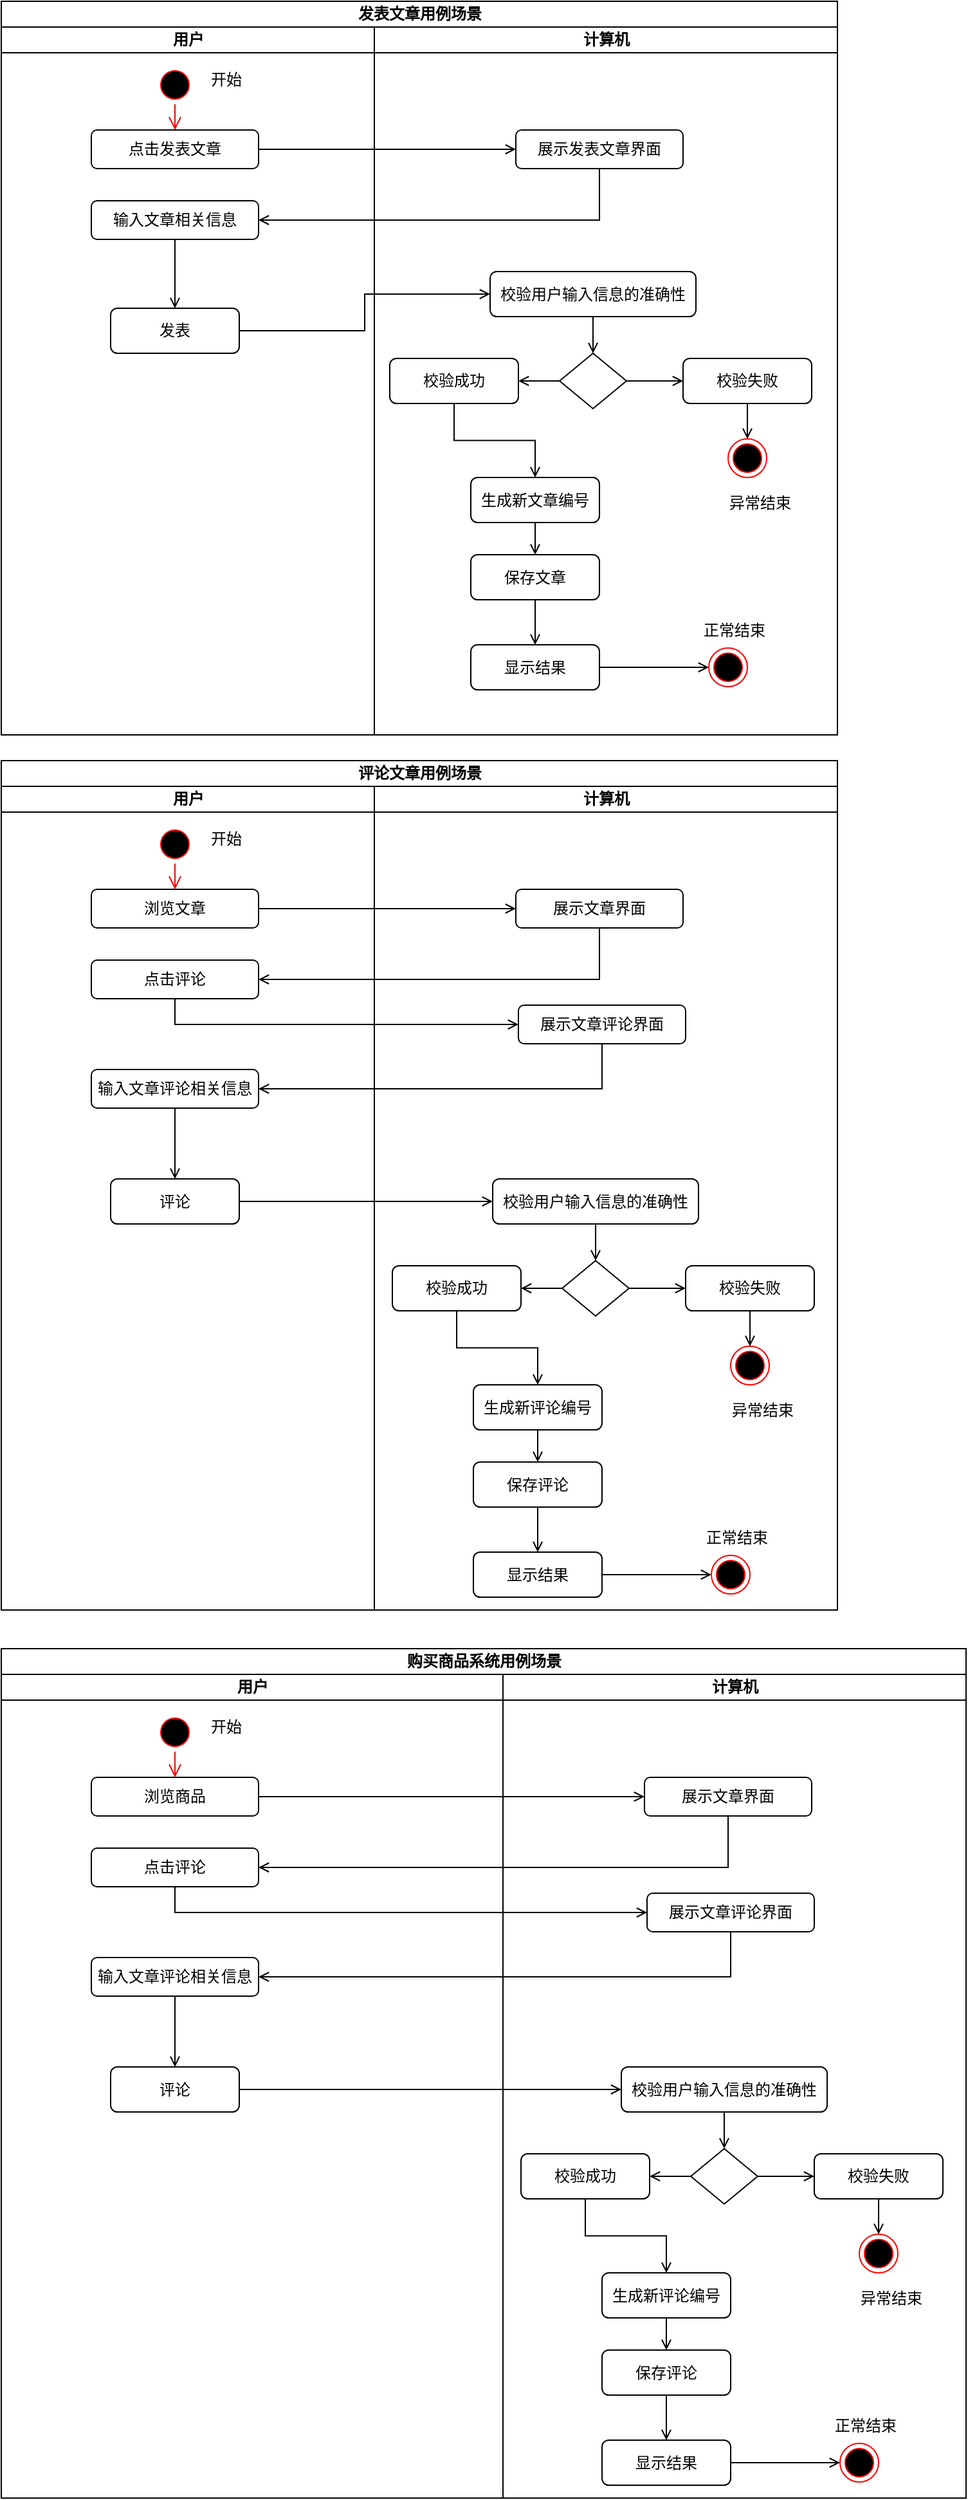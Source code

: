 <mxfile version="10.5.9" type="github"><diagram id="jBasl8lgkb4JKTrWV-qp" name="Page-1"><mxGraphModel dx="1158" dy="766" grid="1" gridSize="10" guides="1" tooltips="1" connect="1" arrows="1" fold="1" page="1" pageScale="1" pageWidth="1000" pageHeight="1169" math="0" shadow="0"><root><mxCell id="0"/><mxCell id="1" parent="0"/><mxCell id="3nHpxiF2lvMLMRA03GOL-1" value="发表文章用例场景" style="swimlane;html=1;childLayout=stackLayout;resizeParent=1;resizeParentMax=0;startSize=20;" parent="1" vertex="1"><mxGeometry x="20" y="20" width="650" height="570" as="geometry"/></mxCell><mxCell id="3nHpxiF2lvMLMRA03GOL-2" value="用户" style="swimlane;html=1;startSize=20;" parent="3nHpxiF2lvMLMRA03GOL-1" vertex="1"><mxGeometry y="20" width="290" height="550" as="geometry"/></mxCell><mxCell id="y1vb7JaNvTkRQ3xU6sZH-1" value="" style="ellipse;html=1;shape=startState;fillColor=#000000;strokeColor=#ff0000;" vertex="1" parent="3nHpxiF2lvMLMRA03GOL-2"><mxGeometry x="120" y="30" width="30" height="30" as="geometry"/></mxCell><mxCell id="y1vb7JaNvTkRQ3xU6sZH-2" value="" style="edgeStyle=orthogonalEdgeStyle;html=1;verticalAlign=bottom;endArrow=open;endSize=8;strokeColor=#ff0000;entryX=0.5;entryY=0;entryDx=0;entryDy=0;" edge="1" source="y1vb7JaNvTkRQ3xU6sZH-1" parent="3nHpxiF2lvMLMRA03GOL-2" target="y1vb7JaNvTkRQ3xU6sZH-3"><mxGeometry relative="1" as="geometry"><mxPoint x="135" y="100" as="targetPoint"/></mxGeometry></mxCell><mxCell id="y1vb7JaNvTkRQ3xU6sZH-3" value="点击发表文章" style="rounded=1;whiteSpace=wrap;html=1;" vertex="1" parent="3nHpxiF2lvMLMRA03GOL-2"><mxGeometry x="70" y="80" width="130" height="30" as="geometry"/></mxCell><mxCell id="y1vb7JaNvTkRQ3xU6sZH-38" style="edgeStyle=orthogonalEdgeStyle;rounded=0;orthogonalLoop=1;jettySize=auto;html=1;endArrow=open;endFill=0;" edge="1" parent="3nHpxiF2lvMLMRA03GOL-2" source="y1vb7JaNvTkRQ3xU6sZH-7" target="y1vb7JaNvTkRQ3xU6sZH-18"><mxGeometry relative="1" as="geometry"/></mxCell><mxCell id="y1vb7JaNvTkRQ3xU6sZH-7" value="输入文章相关信息" style="rounded=1;whiteSpace=wrap;html=1;" vertex="1" parent="3nHpxiF2lvMLMRA03GOL-2"><mxGeometry x="70" y="135" width="130" height="30" as="geometry"/></mxCell><mxCell id="y1vb7JaNvTkRQ3xU6sZH-18" value="发表" style="rounded=1;whiteSpace=wrap;html=1;" vertex="1" parent="3nHpxiF2lvMLMRA03GOL-2"><mxGeometry x="85" y="218.5" width="100" height="35" as="geometry"/></mxCell><mxCell id="y1vb7JaNvTkRQ3xU6sZH-36" value="开始" style="text;html=1;strokeColor=none;fillColor=none;align=center;verticalAlign=middle;whiteSpace=wrap;rounded=0;" vertex="1" parent="3nHpxiF2lvMLMRA03GOL-2"><mxGeometry x="150" y="32" width="50" height="18" as="geometry"/></mxCell><mxCell id="3nHpxiF2lvMLMRA03GOL-3" value="计算机" style="swimlane;html=1;startSize=20;" parent="3nHpxiF2lvMLMRA03GOL-1" vertex="1"><mxGeometry x="290" y="20" width="360" height="550" as="geometry"/></mxCell><mxCell id="y1vb7JaNvTkRQ3xU6sZH-5" value="展示发表文章界面" style="rounded=1;whiteSpace=wrap;html=1;" vertex="1" parent="3nHpxiF2lvMLMRA03GOL-3"><mxGeometry x="110" y="80" width="130" height="30" as="geometry"/></mxCell><mxCell id="y1vb7JaNvTkRQ3xU6sZH-12" style="edgeStyle=orthogonalEdgeStyle;rounded=0;orthogonalLoop=1;jettySize=auto;html=1;entryX=0.5;entryY=0;entryDx=0;entryDy=0;endArrow=open;endFill=0;" edge="1" parent="3nHpxiF2lvMLMRA03GOL-3" source="y1vb7JaNvTkRQ3xU6sZH-9" target="y1vb7JaNvTkRQ3xU6sZH-11"><mxGeometry relative="1" as="geometry"/></mxCell><mxCell id="y1vb7JaNvTkRQ3xU6sZH-9" value="校验用户输入信息的准确性" style="rounded=1;whiteSpace=wrap;html=1;" vertex="1" parent="3nHpxiF2lvMLMRA03GOL-3"><mxGeometry x="90" y="190" width="160" height="35" as="geometry"/></mxCell><mxCell id="y1vb7JaNvTkRQ3xU6sZH-14" style="edgeStyle=orthogonalEdgeStyle;rounded=0;orthogonalLoop=1;jettySize=auto;html=1;entryX=0;entryY=0.5;entryDx=0;entryDy=0;endArrow=open;endFill=0;" edge="1" parent="3nHpxiF2lvMLMRA03GOL-3" source="y1vb7JaNvTkRQ3xU6sZH-11" target="y1vb7JaNvTkRQ3xU6sZH-13"><mxGeometry relative="1" as="geometry"/></mxCell><mxCell id="y1vb7JaNvTkRQ3xU6sZH-16" style="edgeStyle=orthogonalEdgeStyle;rounded=0;orthogonalLoop=1;jettySize=auto;html=1;entryX=1;entryY=0.5;entryDx=0;entryDy=0;endArrow=open;endFill=0;" edge="1" parent="3nHpxiF2lvMLMRA03GOL-3" source="y1vb7JaNvTkRQ3xU6sZH-11" target="y1vb7JaNvTkRQ3xU6sZH-15"><mxGeometry relative="1" as="geometry"/></mxCell><mxCell id="y1vb7JaNvTkRQ3xU6sZH-11" value="" style="rhombus;whiteSpace=wrap;html=1;" vertex="1" parent="3nHpxiF2lvMLMRA03GOL-3"><mxGeometry x="144" y="253.5" width="52" height="43" as="geometry"/></mxCell><mxCell id="y1vb7JaNvTkRQ3xU6sZH-29" style="edgeStyle=orthogonalEdgeStyle;rounded=0;orthogonalLoop=1;jettySize=auto;html=1;entryX=0.5;entryY=0;entryDx=0;entryDy=0;endArrow=open;endFill=0;" edge="1" parent="3nHpxiF2lvMLMRA03GOL-3" source="y1vb7JaNvTkRQ3xU6sZH-13" target="y1vb7JaNvTkRQ3xU6sZH-27"><mxGeometry relative="1" as="geometry"/></mxCell><mxCell id="y1vb7JaNvTkRQ3xU6sZH-13" value="校验失败" style="rounded=1;whiteSpace=wrap;html=1;" vertex="1" parent="3nHpxiF2lvMLMRA03GOL-3"><mxGeometry x="240" y="257.5" width="100" height="35" as="geometry"/></mxCell><mxCell id="y1vb7JaNvTkRQ3xU6sZH-37" style="edgeStyle=orthogonalEdgeStyle;rounded=0;orthogonalLoop=1;jettySize=auto;html=1;entryX=0.5;entryY=0;entryDx=0;entryDy=0;endArrow=open;endFill=0;" edge="1" parent="3nHpxiF2lvMLMRA03GOL-3" source="y1vb7JaNvTkRQ3xU6sZH-15" target="y1vb7JaNvTkRQ3xU6sZH-21"><mxGeometry relative="1" as="geometry"/></mxCell><mxCell id="y1vb7JaNvTkRQ3xU6sZH-15" value="校验成功" style="rounded=1;whiteSpace=wrap;html=1;" vertex="1" parent="3nHpxiF2lvMLMRA03GOL-3"><mxGeometry x="12" y="257.5" width="100" height="35" as="geometry"/></mxCell><mxCell id="y1vb7JaNvTkRQ3xU6sZH-24" value="" style="edgeStyle=orthogonalEdgeStyle;rounded=0;orthogonalLoop=1;jettySize=auto;html=1;endArrow=open;endFill=0;" edge="1" parent="3nHpxiF2lvMLMRA03GOL-3" source="y1vb7JaNvTkRQ3xU6sZH-21" target="y1vb7JaNvTkRQ3xU6sZH-23"><mxGeometry relative="1" as="geometry"/></mxCell><mxCell id="y1vb7JaNvTkRQ3xU6sZH-21" value="生成新文章编号" style="rounded=1;whiteSpace=wrap;html=1;" vertex="1" parent="3nHpxiF2lvMLMRA03GOL-3"><mxGeometry x="75" y="350" width="100" height="35" as="geometry"/></mxCell><mxCell id="y1vb7JaNvTkRQ3xU6sZH-26" value="" style="edgeStyle=orthogonalEdgeStyle;rounded=0;orthogonalLoop=1;jettySize=auto;html=1;endArrow=open;endFill=0;" edge="1" parent="3nHpxiF2lvMLMRA03GOL-3" source="y1vb7JaNvTkRQ3xU6sZH-23" target="y1vb7JaNvTkRQ3xU6sZH-25"><mxGeometry relative="1" as="geometry"/></mxCell><mxCell id="y1vb7JaNvTkRQ3xU6sZH-23" value="保存文章" style="rounded=1;whiteSpace=wrap;html=1;" vertex="1" parent="3nHpxiF2lvMLMRA03GOL-3"><mxGeometry x="75" y="410" width="100" height="35" as="geometry"/></mxCell><mxCell id="y1vb7JaNvTkRQ3xU6sZH-31" style="edgeStyle=orthogonalEdgeStyle;rounded=0;orthogonalLoop=1;jettySize=auto;html=1;endArrow=open;endFill=0;" edge="1" parent="3nHpxiF2lvMLMRA03GOL-3" source="y1vb7JaNvTkRQ3xU6sZH-25" target="y1vb7JaNvTkRQ3xU6sZH-30"><mxGeometry relative="1" as="geometry"/></mxCell><mxCell id="y1vb7JaNvTkRQ3xU6sZH-25" value="显示结果" style="rounded=1;whiteSpace=wrap;html=1;" vertex="1" parent="3nHpxiF2lvMLMRA03GOL-3"><mxGeometry x="75" y="480" width="100" height="35" as="geometry"/></mxCell><mxCell id="y1vb7JaNvTkRQ3xU6sZH-27" value="" style="ellipse;html=1;shape=endState;fillColor=#000000;strokeColor=#ff0000;" vertex="1" parent="3nHpxiF2lvMLMRA03GOL-3"><mxGeometry x="275" y="320" width="30" height="30" as="geometry"/></mxCell><mxCell id="y1vb7JaNvTkRQ3xU6sZH-30" value="" style="ellipse;html=1;shape=endState;fillColor=#000000;strokeColor=#ff0000;" vertex="1" parent="3nHpxiF2lvMLMRA03GOL-3"><mxGeometry x="260" y="482.5" width="30" height="30" as="geometry"/></mxCell><mxCell id="y1vb7JaNvTkRQ3xU6sZH-34" value="异常结束" style="text;html=1;strokeColor=none;fillColor=none;align=center;verticalAlign=middle;whiteSpace=wrap;rounded=0;" vertex="1" parent="3nHpxiF2lvMLMRA03GOL-3"><mxGeometry x="270" y="358" width="60" height="23" as="geometry"/></mxCell><mxCell id="y1vb7JaNvTkRQ3xU6sZH-35" value="正常结束" style="text;html=1;strokeColor=none;fillColor=none;align=center;verticalAlign=middle;whiteSpace=wrap;rounded=0;" vertex="1" parent="3nHpxiF2lvMLMRA03GOL-3"><mxGeometry x="250" y="457" width="60" height="23" as="geometry"/></mxCell><mxCell id="y1vb7JaNvTkRQ3xU6sZH-6" value="" style="edgeStyle=orthogonalEdgeStyle;rounded=0;orthogonalLoop=1;jettySize=auto;html=1;endArrow=open;endFill=0;" edge="1" parent="3nHpxiF2lvMLMRA03GOL-1" source="y1vb7JaNvTkRQ3xU6sZH-3" target="y1vb7JaNvTkRQ3xU6sZH-5"><mxGeometry relative="1" as="geometry"/></mxCell><mxCell id="y1vb7JaNvTkRQ3xU6sZH-8" value="" style="edgeStyle=orthogonalEdgeStyle;rounded=0;orthogonalLoop=1;jettySize=auto;html=1;entryX=1;entryY=0.5;entryDx=0;entryDy=0;exitX=0.5;exitY=1;exitDx=0;exitDy=0;endArrow=open;endFill=0;" edge="1" parent="3nHpxiF2lvMLMRA03GOL-1" source="y1vb7JaNvTkRQ3xU6sZH-5" target="y1vb7JaNvTkRQ3xU6sZH-7"><mxGeometry relative="1" as="geometry"/></mxCell><mxCell id="y1vb7JaNvTkRQ3xU6sZH-39" style="edgeStyle=orthogonalEdgeStyle;rounded=0;orthogonalLoop=1;jettySize=auto;html=1;entryX=0;entryY=0.5;entryDx=0;entryDy=0;endArrow=open;endFill=0;" edge="1" parent="3nHpxiF2lvMLMRA03GOL-1" source="y1vb7JaNvTkRQ3xU6sZH-18" target="y1vb7JaNvTkRQ3xU6sZH-9"><mxGeometry relative="1" as="geometry"/></mxCell><mxCell id="y1vb7JaNvTkRQ3xU6sZH-40" value="评论文章用例场景" style="swimlane;html=1;childLayout=stackLayout;resizeParent=1;resizeParentMax=0;startSize=20;" vertex="1" parent="1"><mxGeometry x="20" y="610" width="650" height="660" as="geometry"/></mxCell><mxCell id="y1vb7JaNvTkRQ3xU6sZH-41" value="用户" style="swimlane;html=1;startSize=20;" vertex="1" parent="y1vb7JaNvTkRQ3xU6sZH-40"><mxGeometry y="20" width="290" height="640" as="geometry"/></mxCell><mxCell id="y1vb7JaNvTkRQ3xU6sZH-42" value="" style="ellipse;html=1;shape=startState;fillColor=#000000;strokeColor=#ff0000;" vertex="1" parent="y1vb7JaNvTkRQ3xU6sZH-41"><mxGeometry x="120" y="30" width="30" height="30" as="geometry"/></mxCell><mxCell id="y1vb7JaNvTkRQ3xU6sZH-43" value="" style="edgeStyle=orthogonalEdgeStyle;html=1;verticalAlign=bottom;endArrow=open;endSize=8;strokeColor=#ff0000;entryX=0.5;entryY=0;entryDx=0;entryDy=0;" edge="1" parent="y1vb7JaNvTkRQ3xU6sZH-41" source="y1vb7JaNvTkRQ3xU6sZH-42" target="y1vb7JaNvTkRQ3xU6sZH-44"><mxGeometry relative="1" as="geometry"><mxPoint x="135" y="100" as="targetPoint"/></mxGeometry></mxCell><mxCell id="y1vb7JaNvTkRQ3xU6sZH-44" value="浏览文章" style="rounded=1;whiteSpace=wrap;html=1;" vertex="1" parent="y1vb7JaNvTkRQ3xU6sZH-41"><mxGeometry x="70" y="80" width="130" height="30" as="geometry"/></mxCell><mxCell id="y1vb7JaNvTkRQ3xU6sZH-73" value="点击评论" style="rounded=1;whiteSpace=wrap;html=1;" vertex="1" parent="y1vb7JaNvTkRQ3xU6sZH-41"><mxGeometry x="70" y="135" width="130" height="30" as="geometry"/></mxCell><mxCell id="y1vb7JaNvTkRQ3xU6sZH-45" style="edgeStyle=orthogonalEdgeStyle;rounded=0;orthogonalLoop=1;jettySize=auto;html=1;endArrow=open;endFill=0;" edge="1" parent="y1vb7JaNvTkRQ3xU6sZH-41" source="y1vb7JaNvTkRQ3xU6sZH-46" target="y1vb7JaNvTkRQ3xU6sZH-47"><mxGeometry relative="1" as="geometry"/></mxCell><mxCell id="y1vb7JaNvTkRQ3xU6sZH-46" value="输入文章评论相关信息" style="rounded=1;whiteSpace=wrap;html=1;" vertex="1" parent="y1vb7JaNvTkRQ3xU6sZH-41"><mxGeometry x="70" y="220" width="130" height="30" as="geometry"/></mxCell><mxCell id="y1vb7JaNvTkRQ3xU6sZH-47" value="评论" style="rounded=1;whiteSpace=wrap;html=1;" vertex="1" parent="y1vb7JaNvTkRQ3xU6sZH-41"><mxGeometry x="85" y="305" width="100" height="35" as="geometry"/></mxCell><mxCell id="y1vb7JaNvTkRQ3xU6sZH-48" value="开始" style="text;html=1;strokeColor=none;fillColor=none;align=center;verticalAlign=middle;whiteSpace=wrap;rounded=0;" vertex="1" parent="y1vb7JaNvTkRQ3xU6sZH-41"><mxGeometry x="150" y="32" width="50" height="18" as="geometry"/></mxCell><mxCell id="y1vb7JaNvTkRQ3xU6sZH-72" style="edgeStyle=orthogonalEdgeStyle;rounded=0;orthogonalLoop=1;jettySize=auto;html=1;entryX=0;entryY=0.5;entryDx=0;entryDy=0;endArrow=open;endFill=0;" edge="1" parent="y1vb7JaNvTkRQ3xU6sZH-40" source="y1vb7JaNvTkRQ3xU6sZH-47" target="y1vb7JaNvTkRQ3xU6sZH-52"><mxGeometry relative="1" as="geometry"/></mxCell><mxCell id="y1vb7JaNvTkRQ3xU6sZH-49" value="计算机" style="swimlane;html=1;startSize=20;" vertex="1" parent="y1vb7JaNvTkRQ3xU6sZH-40"><mxGeometry x="290" y="20" width="360" height="640" as="geometry"/></mxCell><mxCell id="y1vb7JaNvTkRQ3xU6sZH-50" value="展示文章界面" style="rounded=1;whiteSpace=wrap;html=1;" vertex="1" parent="y1vb7JaNvTkRQ3xU6sZH-49"><mxGeometry x="110" y="80" width="130" height="30" as="geometry"/></mxCell><mxCell id="y1vb7JaNvTkRQ3xU6sZH-51" style="edgeStyle=orthogonalEdgeStyle;rounded=0;orthogonalLoop=1;jettySize=auto;html=1;entryX=0.5;entryY=0;entryDx=0;entryDy=0;endArrow=open;endFill=0;" edge="1" parent="y1vb7JaNvTkRQ3xU6sZH-49" source="y1vb7JaNvTkRQ3xU6sZH-52" target="y1vb7JaNvTkRQ3xU6sZH-55"><mxGeometry relative="1" as="geometry"/></mxCell><mxCell id="y1vb7JaNvTkRQ3xU6sZH-52" value="校验用户输入信息的准确性" style="rounded=1;whiteSpace=wrap;html=1;" vertex="1" parent="y1vb7JaNvTkRQ3xU6sZH-49"><mxGeometry x="92" y="305" width="160" height="35" as="geometry"/></mxCell><mxCell id="y1vb7JaNvTkRQ3xU6sZH-53" style="edgeStyle=orthogonalEdgeStyle;rounded=0;orthogonalLoop=1;jettySize=auto;html=1;entryX=0;entryY=0.5;entryDx=0;entryDy=0;endArrow=open;endFill=0;" edge="1" parent="y1vb7JaNvTkRQ3xU6sZH-49" source="y1vb7JaNvTkRQ3xU6sZH-55" target="y1vb7JaNvTkRQ3xU6sZH-57"><mxGeometry relative="1" as="geometry"/></mxCell><mxCell id="y1vb7JaNvTkRQ3xU6sZH-54" style="edgeStyle=orthogonalEdgeStyle;rounded=0;orthogonalLoop=1;jettySize=auto;html=1;entryX=1;entryY=0.5;entryDx=0;entryDy=0;endArrow=open;endFill=0;" edge="1" parent="y1vb7JaNvTkRQ3xU6sZH-49" source="y1vb7JaNvTkRQ3xU6sZH-55" target="y1vb7JaNvTkRQ3xU6sZH-59"><mxGeometry relative="1" as="geometry"/></mxCell><mxCell id="y1vb7JaNvTkRQ3xU6sZH-55" value="" style="rhombus;whiteSpace=wrap;html=1;" vertex="1" parent="y1vb7JaNvTkRQ3xU6sZH-49"><mxGeometry x="146" y="368.5" width="52" height="43" as="geometry"/></mxCell><mxCell id="y1vb7JaNvTkRQ3xU6sZH-56" style="edgeStyle=orthogonalEdgeStyle;rounded=0;orthogonalLoop=1;jettySize=auto;html=1;entryX=0.5;entryY=0;entryDx=0;entryDy=0;endArrow=open;endFill=0;" edge="1" parent="y1vb7JaNvTkRQ3xU6sZH-49" source="y1vb7JaNvTkRQ3xU6sZH-57" target="y1vb7JaNvTkRQ3xU6sZH-66"><mxGeometry relative="1" as="geometry"/></mxCell><mxCell id="y1vb7JaNvTkRQ3xU6sZH-57" value="校验失败" style="rounded=1;whiteSpace=wrap;html=1;" vertex="1" parent="y1vb7JaNvTkRQ3xU6sZH-49"><mxGeometry x="242" y="372.5" width="100" height="35" as="geometry"/></mxCell><mxCell id="y1vb7JaNvTkRQ3xU6sZH-58" style="edgeStyle=orthogonalEdgeStyle;rounded=0;orthogonalLoop=1;jettySize=auto;html=1;entryX=0.5;entryY=0;entryDx=0;entryDy=0;endArrow=open;endFill=0;" edge="1" parent="y1vb7JaNvTkRQ3xU6sZH-49" source="y1vb7JaNvTkRQ3xU6sZH-59" target="y1vb7JaNvTkRQ3xU6sZH-61"><mxGeometry relative="1" as="geometry"/></mxCell><mxCell id="y1vb7JaNvTkRQ3xU6sZH-59" value="校验成功" style="rounded=1;whiteSpace=wrap;html=1;" vertex="1" parent="y1vb7JaNvTkRQ3xU6sZH-49"><mxGeometry x="14" y="372.5" width="100" height="35" as="geometry"/></mxCell><mxCell id="y1vb7JaNvTkRQ3xU6sZH-60" value="" style="edgeStyle=orthogonalEdgeStyle;rounded=0;orthogonalLoop=1;jettySize=auto;html=1;endArrow=open;endFill=0;" edge="1" parent="y1vb7JaNvTkRQ3xU6sZH-49" source="y1vb7JaNvTkRQ3xU6sZH-61" target="y1vb7JaNvTkRQ3xU6sZH-63"><mxGeometry relative="1" as="geometry"/></mxCell><mxCell id="y1vb7JaNvTkRQ3xU6sZH-61" value="生成新评论编号" style="rounded=1;whiteSpace=wrap;html=1;" vertex="1" parent="y1vb7JaNvTkRQ3xU6sZH-49"><mxGeometry x="77" y="465" width="100" height="35" as="geometry"/></mxCell><mxCell id="y1vb7JaNvTkRQ3xU6sZH-62" value="" style="edgeStyle=orthogonalEdgeStyle;rounded=0;orthogonalLoop=1;jettySize=auto;html=1;endArrow=open;endFill=0;" edge="1" parent="y1vb7JaNvTkRQ3xU6sZH-49" source="y1vb7JaNvTkRQ3xU6sZH-63" target="y1vb7JaNvTkRQ3xU6sZH-65"><mxGeometry relative="1" as="geometry"/></mxCell><mxCell id="y1vb7JaNvTkRQ3xU6sZH-63" value="保存评论" style="rounded=1;whiteSpace=wrap;html=1;" vertex="1" parent="y1vb7JaNvTkRQ3xU6sZH-49"><mxGeometry x="77" y="525" width="100" height="35" as="geometry"/></mxCell><mxCell id="y1vb7JaNvTkRQ3xU6sZH-64" style="edgeStyle=orthogonalEdgeStyle;rounded=0;orthogonalLoop=1;jettySize=auto;html=1;endArrow=open;endFill=0;" edge="1" parent="y1vb7JaNvTkRQ3xU6sZH-49" source="y1vb7JaNvTkRQ3xU6sZH-65" target="y1vb7JaNvTkRQ3xU6sZH-67"><mxGeometry relative="1" as="geometry"/></mxCell><mxCell id="y1vb7JaNvTkRQ3xU6sZH-65" value="显示结果" style="rounded=1;whiteSpace=wrap;html=1;" vertex="1" parent="y1vb7JaNvTkRQ3xU6sZH-49"><mxGeometry x="77" y="595" width="100" height="35" as="geometry"/></mxCell><mxCell id="y1vb7JaNvTkRQ3xU6sZH-66" value="" style="ellipse;html=1;shape=endState;fillColor=#000000;strokeColor=#ff0000;" vertex="1" parent="y1vb7JaNvTkRQ3xU6sZH-49"><mxGeometry x="277" y="435" width="30" height="30" as="geometry"/></mxCell><mxCell id="y1vb7JaNvTkRQ3xU6sZH-67" value="" style="ellipse;html=1;shape=endState;fillColor=#000000;strokeColor=#ff0000;" vertex="1" parent="y1vb7JaNvTkRQ3xU6sZH-49"><mxGeometry x="262" y="597.5" width="30" height="30" as="geometry"/></mxCell><mxCell id="y1vb7JaNvTkRQ3xU6sZH-68" value="异常结束" style="text;html=1;strokeColor=none;fillColor=none;align=center;verticalAlign=middle;whiteSpace=wrap;rounded=0;" vertex="1" parent="y1vb7JaNvTkRQ3xU6sZH-49"><mxGeometry x="272" y="473" width="60" height="23" as="geometry"/></mxCell><mxCell id="y1vb7JaNvTkRQ3xU6sZH-69" value="正常结束" style="text;html=1;strokeColor=none;fillColor=none;align=center;verticalAlign=middle;whiteSpace=wrap;rounded=0;" vertex="1" parent="y1vb7JaNvTkRQ3xU6sZH-49"><mxGeometry x="252" y="572" width="60" height="23" as="geometry"/></mxCell><mxCell id="y1vb7JaNvTkRQ3xU6sZH-76" value="展示文章评论界面" style="rounded=1;whiteSpace=wrap;html=1;" vertex="1" parent="y1vb7JaNvTkRQ3xU6sZH-49"><mxGeometry x="112" y="170" width="130" height="30" as="geometry"/></mxCell><mxCell id="y1vb7JaNvTkRQ3xU6sZH-70" value="" style="edgeStyle=orthogonalEdgeStyle;rounded=0;orthogonalLoop=1;jettySize=auto;html=1;endArrow=open;endFill=0;" edge="1" parent="y1vb7JaNvTkRQ3xU6sZH-40" source="y1vb7JaNvTkRQ3xU6sZH-44" target="y1vb7JaNvTkRQ3xU6sZH-50"><mxGeometry relative="1" as="geometry"/></mxCell><mxCell id="y1vb7JaNvTkRQ3xU6sZH-71" value="" style="edgeStyle=orthogonalEdgeStyle;rounded=0;orthogonalLoop=1;jettySize=auto;html=1;entryX=1;entryY=0.5;entryDx=0;entryDy=0;exitX=0.5;exitY=1;exitDx=0;exitDy=0;endArrow=open;endFill=0;" edge="1" parent="y1vb7JaNvTkRQ3xU6sZH-40" source="y1vb7JaNvTkRQ3xU6sZH-50" target="y1vb7JaNvTkRQ3xU6sZH-73"><mxGeometry relative="1" as="geometry"/></mxCell><mxCell id="y1vb7JaNvTkRQ3xU6sZH-77" value="" style="edgeStyle=orthogonalEdgeStyle;rounded=0;orthogonalLoop=1;jettySize=auto;html=1;endArrow=open;endFill=0;exitX=0.5;exitY=1;exitDx=0;exitDy=0;entryX=0;entryY=0.5;entryDx=0;entryDy=0;" edge="1" parent="y1vb7JaNvTkRQ3xU6sZH-40" source="y1vb7JaNvTkRQ3xU6sZH-73" target="y1vb7JaNvTkRQ3xU6sZH-76"><mxGeometry relative="1" as="geometry"/></mxCell><mxCell id="y1vb7JaNvTkRQ3xU6sZH-78" style="edgeStyle=orthogonalEdgeStyle;rounded=0;orthogonalLoop=1;jettySize=auto;html=1;entryX=1;entryY=0.5;entryDx=0;entryDy=0;endArrow=open;endFill=0;exitX=0.5;exitY=1;exitDx=0;exitDy=0;" edge="1" parent="y1vb7JaNvTkRQ3xU6sZH-40" source="y1vb7JaNvTkRQ3xU6sZH-76" target="y1vb7JaNvTkRQ3xU6sZH-46"><mxGeometry relative="1" as="geometry"/></mxCell><mxCell id="y1vb7JaNvTkRQ3xU6sZH-79" value="购买商品系统用例场景" style="swimlane;html=1;childLayout=stackLayout;resizeParent=1;resizeParentMax=0;startSize=20;" vertex="1" parent="1"><mxGeometry x="20" y="1300" width="750" height="660" as="geometry"/></mxCell><mxCell id="y1vb7JaNvTkRQ3xU6sZH-80" value="用户" style="swimlane;html=1;startSize=20;" vertex="1" parent="y1vb7JaNvTkRQ3xU6sZH-79"><mxGeometry y="20" width="390" height="640" as="geometry"/></mxCell><mxCell id="y1vb7JaNvTkRQ3xU6sZH-81" value="" style="ellipse;html=1;shape=startState;fillColor=#000000;strokeColor=#ff0000;" vertex="1" parent="y1vb7JaNvTkRQ3xU6sZH-80"><mxGeometry x="120" y="30" width="30" height="30" as="geometry"/></mxCell><mxCell id="y1vb7JaNvTkRQ3xU6sZH-82" value="" style="edgeStyle=orthogonalEdgeStyle;html=1;verticalAlign=bottom;endArrow=open;endSize=8;strokeColor=#ff0000;entryX=0.5;entryY=0;entryDx=0;entryDy=0;" edge="1" parent="y1vb7JaNvTkRQ3xU6sZH-80" source="y1vb7JaNvTkRQ3xU6sZH-81" target="y1vb7JaNvTkRQ3xU6sZH-83"><mxGeometry relative="1" as="geometry"><mxPoint x="135" y="100" as="targetPoint"/></mxGeometry></mxCell><mxCell id="y1vb7JaNvTkRQ3xU6sZH-83" value="浏览商品" style="rounded=1;whiteSpace=wrap;html=1;" vertex="1" parent="y1vb7JaNvTkRQ3xU6sZH-80"><mxGeometry x="70" y="80" width="130" height="30" as="geometry"/></mxCell><mxCell id="y1vb7JaNvTkRQ3xU6sZH-84" value="点击评论" style="rounded=1;whiteSpace=wrap;html=1;" vertex="1" parent="y1vb7JaNvTkRQ3xU6sZH-80"><mxGeometry x="70" y="135" width="130" height="30" as="geometry"/></mxCell><mxCell id="y1vb7JaNvTkRQ3xU6sZH-85" style="edgeStyle=orthogonalEdgeStyle;rounded=0;orthogonalLoop=1;jettySize=auto;html=1;endArrow=open;endFill=0;" edge="1" parent="y1vb7JaNvTkRQ3xU6sZH-80" source="y1vb7JaNvTkRQ3xU6sZH-86" target="y1vb7JaNvTkRQ3xU6sZH-87"><mxGeometry relative="1" as="geometry"/></mxCell><mxCell id="y1vb7JaNvTkRQ3xU6sZH-86" value="输入文章评论相关信息" style="rounded=1;whiteSpace=wrap;html=1;" vertex="1" parent="y1vb7JaNvTkRQ3xU6sZH-80"><mxGeometry x="70" y="220" width="130" height="30" as="geometry"/></mxCell><mxCell id="y1vb7JaNvTkRQ3xU6sZH-87" value="评论" style="rounded=1;whiteSpace=wrap;html=1;" vertex="1" parent="y1vb7JaNvTkRQ3xU6sZH-80"><mxGeometry x="85" y="305" width="100" height="35" as="geometry"/></mxCell><mxCell id="y1vb7JaNvTkRQ3xU6sZH-88" value="开始" style="text;html=1;strokeColor=none;fillColor=none;align=center;verticalAlign=middle;whiteSpace=wrap;rounded=0;" vertex="1" parent="y1vb7JaNvTkRQ3xU6sZH-80"><mxGeometry x="150" y="32" width="50" height="18" as="geometry"/></mxCell><mxCell id="y1vb7JaNvTkRQ3xU6sZH-89" style="edgeStyle=orthogonalEdgeStyle;rounded=0;orthogonalLoop=1;jettySize=auto;html=1;entryX=0;entryY=0.5;entryDx=0;entryDy=0;endArrow=open;endFill=0;" edge="1" parent="y1vb7JaNvTkRQ3xU6sZH-79" source="y1vb7JaNvTkRQ3xU6sZH-87" target="y1vb7JaNvTkRQ3xU6sZH-93"><mxGeometry relative="1" as="geometry"/></mxCell><mxCell id="y1vb7JaNvTkRQ3xU6sZH-90" value="计算机" style="swimlane;html=1;startSize=20;" vertex="1" parent="y1vb7JaNvTkRQ3xU6sZH-79"><mxGeometry x="390" y="20" width="360" height="640" as="geometry"/></mxCell><mxCell id="y1vb7JaNvTkRQ3xU6sZH-91" value="展示文章界面" style="rounded=1;whiteSpace=wrap;html=1;" vertex="1" parent="y1vb7JaNvTkRQ3xU6sZH-90"><mxGeometry x="110" y="80" width="130" height="30" as="geometry"/></mxCell><mxCell id="y1vb7JaNvTkRQ3xU6sZH-92" style="edgeStyle=orthogonalEdgeStyle;rounded=0;orthogonalLoop=1;jettySize=auto;html=1;entryX=0.5;entryY=0;entryDx=0;entryDy=0;endArrow=open;endFill=0;" edge="1" parent="y1vb7JaNvTkRQ3xU6sZH-90" source="y1vb7JaNvTkRQ3xU6sZH-93" target="y1vb7JaNvTkRQ3xU6sZH-96"><mxGeometry relative="1" as="geometry"/></mxCell><mxCell id="y1vb7JaNvTkRQ3xU6sZH-93" value="校验用户输入信息的准确性" style="rounded=1;whiteSpace=wrap;html=1;" vertex="1" parent="y1vb7JaNvTkRQ3xU6sZH-90"><mxGeometry x="92" y="305" width="160" height="35" as="geometry"/></mxCell><mxCell id="y1vb7JaNvTkRQ3xU6sZH-94" style="edgeStyle=orthogonalEdgeStyle;rounded=0;orthogonalLoop=1;jettySize=auto;html=1;entryX=0;entryY=0.5;entryDx=0;entryDy=0;endArrow=open;endFill=0;" edge="1" parent="y1vb7JaNvTkRQ3xU6sZH-90" source="y1vb7JaNvTkRQ3xU6sZH-96" target="y1vb7JaNvTkRQ3xU6sZH-98"><mxGeometry relative="1" as="geometry"/></mxCell><mxCell id="y1vb7JaNvTkRQ3xU6sZH-95" style="edgeStyle=orthogonalEdgeStyle;rounded=0;orthogonalLoop=1;jettySize=auto;html=1;entryX=1;entryY=0.5;entryDx=0;entryDy=0;endArrow=open;endFill=0;" edge="1" parent="y1vb7JaNvTkRQ3xU6sZH-90" source="y1vb7JaNvTkRQ3xU6sZH-96" target="y1vb7JaNvTkRQ3xU6sZH-100"><mxGeometry relative="1" as="geometry"/></mxCell><mxCell id="y1vb7JaNvTkRQ3xU6sZH-96" value="" style="rhombus;whiteSpace=wrap;html=1;" vertex="1" parent="y1vb7JaNvTkRQ3xU6sZH-90"><mxGeometry x="146" y="368.5" width="52" height="43" as="geometry"/></mxCell><mxCell id="y1vb7JaNvTkRQ3xU6sZH-97" style="edgeStyle=orthogonalEdgeStyle;rounded=0;orthogonalLoop=1;jettySize=auto;html=1;entryX=0.5;entryY=0;entryDx=0;entryDy=0;endArrow=open;endFill=0;" edge="1" parent="y1vb7JaNvTkRQ3xU6sZH-90" source="y1vb7JaNvTkRQ3xU6sZH-98" target="y1vb7JaNvTkRQ3xU6sZH-107"><mxGeometry relative="1" as="geometry"/></mxCell><mxCell id="y1vb7JaNvTkRQ3xU6sZH-98" value="校验失败" style="rounded=1;whiteSpace=wrap;html=1;" vertex="1" parent="y1vb7JaNvTkRQ3xU6sZH-90"><mxGeometry x="242" y="372.5" width="100" height="35" as="geometry"/></mxCell><mxCell id="y1vb7JaNvTkRQ3xU6sZH-99" style="edgeStyle=orthogonalEdgeStyle;rounded=0;orthogonalLoop=1;jettySize=auto;html=1;entryX=0.5;entryY=0;entryDx=0;entryDy=0;endArrow=open;endFill=0;" edge="1" parent="y1vb7JaNvTkRQ3xU6sZH-90" source="y1vb7JaNvTkRQ3xU6sZH-100" target="y1vb7JaNvTkRQ3xU6sZH-102"><mxGeometry relative="1" as="geometry"/></mxCell><mxCell id="y1vb7JaNvTkRQ3xU6sZH-100" value="校验成功" style="rounded=1;whiteSpace=wrap;html=1;" vertex="1" parent="y1vb7JaNvTkRQ3xU6sZH-90"><mxGeometry x="14" y="372.5" width="100" height="35" as="geometry"/></mxCell><mxCell id="y1vb7JaNvTkRQ3xU6sZH-101" value="" style="edgeStyle=orthogonalEdgeStyle;rounded=0;orthogonalLoop=1;jettySize=auto;html=1;endArrow=open;endFill=0;" edge="1" parent="y1vb7JaNvTkRQ3xU6sZH-90" source="y1vb7JaNvTkRQ3xU6sZH-102" target="y1vb7JaNvTkRQ3xU6sZH-104"><mxGeometry relative="1" as="geometry"/></mxCell><mxCell id="y1vb7JaNvTkRQ3xU6sZH-102" value="生成新评论编号" style="rounded=1;whiteSpace=wrap;html=1;" vertex="1" parent="y1vb7JaNvTkRQ3xU6sZH-90"><mxGeometry x="77" y="465" width="100" height="35" as="geometry"/></mxCell><mxCell id="y1vb7JaNvTkRQ3xU6sZH-103" value="" style="edgeStyle=orthogonalEdgeStyle;rounded=0;orthogonalLoop=1;jettySize=auto;html=1;endArrow=open;endFill=0;" edge="1" parent="y1vb7JaNvTkRQ3xU6sZH-90" source="y1vb7JaNvTkRQ3xU6sZH-104" target="y1vb7JaNvTkRQ3xU6sZH-106"><mxGeometry relative="1" as="geometry"/></mxCell><mxCell id="y1vb7JaNvTkRQ3xU6sZH-104" value="保存评论" style="rounded=1;whiteSpace=wrap;html=1;" vertex="1" parent="y1vb7JaNvTkRQ3xU6sZH-90"><mxGeometry x="77" y="525" width="100" height="35" as="geometry"/></mxCell><mxCell id="y1vb7JaNvTkRQ3xU6sZH-105" style="edgeStyle=orthogonalEdgeStyle;rounded=0;orthogonalLoop=1;jettySize=auto;html=1;endArrow=open;endFill=0;" edge="1" parent="y1vb7JaNvTkRQ3xU6sZH-90" source="y1vb7JaNvTkRQ3xU6sZH-106" target="y1vb7JaNvTkRQ3xU6sZH-108"><mxGeometry relative="1" as="geometry"/></mxCell><mxCell id="y1vb7JaNvTkRQ3xU6sZH-106" value="显示结果" style="rounded=1;whiteSpace=wrap;html=1;" vertex="1" parent="y1vb7JaNvTkRQ3xU6sZH-90"><mxGeometry x="77" y="595" width="100" height="35" as="geometry"/></mxCell><mxCell id="y1vb7JaNvTkRQ3xU6sZH-107" value="" style="ellipse;html=1;shape=endState;fillColor=#000000;strokeColor=#ff0000;" vertex="1" parent="y1vb7JaNvTkRQ3xU6sZH-90"><mxGeometry x="277" y="435" width="30" height="30" as="geometry"/></mxCell><mxCell id="y1vb7JaNvTkRQ3xU6sZH-108" value="" style="ellipse;html=1;shape=endState;fillColor=#000000;strokeColor=#ff0000;" vertex="1" parent="y1vb7JaNvTkRQ3xU6sZH-90"><mxGeometry x="262" y="597.5" width="30" height="30" as="geometry"/></mxCell><mxCell id="y1vb7JaNvTkRQ3xU6sZH-109" value="异常结束" style="text;html=1;strokeColor=none;fillColor=none;align=center;verticalAlign=middle;whiteSpace=wrap;rounded=0;" vertex="1" parent="y1vb7JaNvTkRQ3xU6sZH-90"><mxGeometry x="272" y="473" width="60" height="23" as="geometry"/></mxCell><mxCell id="y1vb7JaNvTkRQ3xU6sZH-110" value="正常结束" style="text;html=1;strokeColor=none;fillColor=none;align=center;verticalAlign=middle;whiteSpace=wrap;rounded=0;" vertex="1" parent="y1vb7JaNvTkRQ3xU6sZH-90"><mxGeometry x="252" y="572" width="60" height="23" as="geometry"/></mxCell><mxCell id="y1vb7JaNvTkRQ3xU6sZH-111" value="展示文章评论界面" style="rounded=1;whiteSpace=wrap;html=1;" vertex="1" parent="y1vb7JaNvTkRQ3xU6sZH-90"><mxGeometry x="112" y="170" width="130" height="30" as="geometry"/></mxCell><mxCell id="y1vb7JaNvTkRQ3xU6sZH-112" value="" style="edgeStyle=orthogonalEdgeStyle;rounded=0;orthogonalLoop=1;jettySize=auto;html=1;endArrow=open;endFill=0;" edge="1" parent="y1vb7JaNvTkRQ3xU6sZH-79" source="y1vb7JaNvTkRQ3xU6sZH-83" target="y1vb7JaNvTkRQ3xU6sZH-91"><mxGeometry relative="1" as="geometry"/></mxCell><mxCell id="y1vb7JaNvTkRQ3xU6sZH-113" value="" style="edgeStyle=orthogonalEdgeStyle;rounded=0;orthogonalLoop=1;jettySize=auto;html=1;entryX=1;entryY=0.5;entryDx=0;entryDy=0;exitX=0.5;exitY=1;exitDx=0;exitDy=0;endArrow=open;endFill=0;" edge="1" parent="y1vb7JaNvTkRQ3xU6sZH-79" source="y1vb7JaNvTkRQ3xU6sZH-91" target="y1vb7JaNvTkRQ3xU6sZH-84"><mxGeometry relative="1" as="geometry"/></mxCell><mxCell id="y1vb7JaNvTkRQ3xU6sZH-114" value="" style="edgeStyle=orthogonalEdgeStyle;rounded=0;orthogonalLoop=1;jettySize=auto;html=1;endArrow=open;endFill=0;exitX=0.5;exitY=1;exitDx=0;exitDy=0;entryX=0;entryY=0.5;entryDx=0;entryDy=0;" edge="1" parent="y1vb7JaNvTkRQ3xU6sZH-79" source="y1vb7JaNvTkRQ3xU6sZH-84" target="y1vb7JaNvTkRQ3xU6sZH-111"><mxGeometry relative="1" as="geometry"/></mxCell><mxCell id="y1vb7JaNvTkRQ3xU6sZH-115" style="edgeStyle=orthogonalEdgeStyle;rounded=0;orthogonalLoop=1;jettySize=auto;html=1;entryX=1;entryY=0.5;entryDx=0;entryDy=0;endArrow=open;endFill=0;exitX=0.5;exitY=1;exitDx=0;exitDy=0;" edge="1" parent="y1vb7JaNvTkRQ3xU6sZH-79" source="y1vb7JaNvTkRQ3xU6sZH-111" target="y1vb7JaNvTkRQ3xU6sZH-86"><mxGeometry relative="1" as="geometry"/></mxCell></root></mxGraphModel></diagram></mxfile>